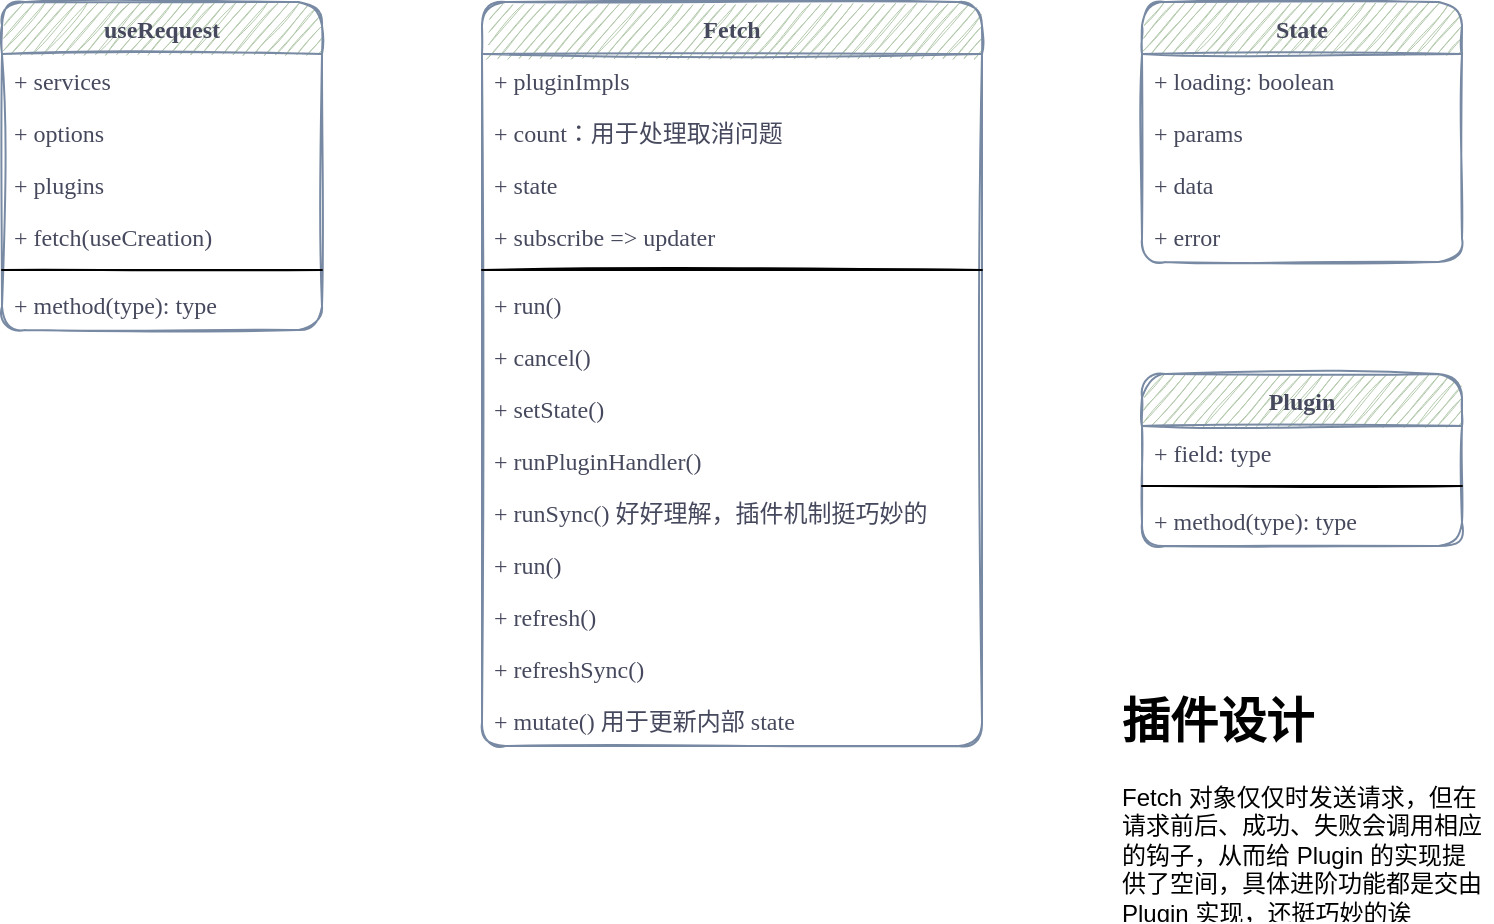 <mxfile version="17.1.5" type="github">
  <diagram id="Ii1zNQ2N5NY0-_m4ovhd" name="第 1 页">
    <mxGraphModel dx="1826" dy="1191" grid="1" gridSize="10" guides="1" tooltips="1" connect="1" arrows="1" fold="1" page="0" pageScale="1" pageWidth="827" pageHeight="1169" math="0" shadow="0">
      <root>
        <mxCell id="0" />
        <mxCell id="1" parent="0" />
        <mxCell id="xC3BXyrsZDfY8r7Kql8N-2" value="useRequest" style="swimlane;fontStyle=1;align=center;verticalAlign=top;childLayout=stackLayout;horizontal=1;startSize=26;horizontalStack=0;resizeParent=1;resizeParentMax=0;resizeLast=0;collapsible=1;marginBottom=0;rounded=1;sketch=1;fontFamily=Comic Sans MS;fontColor=#46495D;strokeColor=#788AA3;fillColor=#B2C9AB;" vertex="1" parent="1">
          <mxGeometry x="-40" y="-120" width="160" height="164" as="geometry" />
        </mxCell>
        <mxCell id="xC3BXyrsZDfY8r7Kql8N-3" value="+ services&#xa;" style="text;strokeColor=none;fillColor=none;align=left;verticalAlign=top;spacingLeft=4;spacingRight=4;overflow=hidden;rotatable=0;points=[[0,0.5],[1,0.5]];portConstraint=eastwest;rounded=1;sketch=1;fontFamily=Comic Sans MS;fontColor=#46495D;" vertex="1" parent="xC3BXyrsZDfY8r7Kql8N-2">
          <mxGeometry y="26" width="160" height="26" as="geometry" />
        </mxCell>
        <mxCell id="xC3BXyrsZDfY8r7Kql8N-6" value="+ options&#xa;" style="text;strokeColor=none;fillColor=none;align=left;verticalAlign=top;spacingLeft=4;spacingRight=4;overflow=hidden;rotatable=0;points=[[0,0.5],[1,0.5]];portConstraint=eastwest;rounded=1;sketch=1;fontFamily=Comic Sans MS;fontColor=#46495D;" vertex="1" parent="xC3BXyrsZDfY8r7Kql8N-2">
          <mxGeometry y="52" width="160" height="26" as="geometry" />
        </mxCell>
        <mxCell id="xC3BXyrsZDfY8r7Kql8N-7" value="+ plugins&#xa;" style="text;strokeColor=none;fillColor=none;align=left;verticalAlign=top;spacingLeft=4;spacingRight=4;overflow=hidden;rotatable=0;points=[[0,0.5],[1,0.5]];portConstraint=eastwest;rounded=1;sketch=1;fontFamily=Comic Sans MS;fontColor=#46495D;" vertex="1" parent="xC3BXyrsZDfY8r7Kql8N-2">
          <mxGeometry y="78" width="160" height="26" as="geometry" />
        </mxCell>
        <mxCell id="xC3BXyrsZDfY8r7Kql8N-8" value="+ fetch(useCreation)&#xa;" style="text;strokeColor=none;fillColor=none;align=left;verticalAlign=top;spacingLeft=4;spacingRight=4;overflow=hidden;rotatable=0;points=[[0,0.5],[1,0.5]];portConstraint=eastwest;rounded=1;sketch=1;fontFamily=Comic Sans MS;fontColor=#46495D;" vertex="1" parent="xC3BXyrsZDfY8r7Kql8N-2">
          <mxGeometry y="104" width="160" height="26" as="geometry" />
        </mxCell>
        <mxCell id="xC3BXyrsZDfY8r7Kql8N-4" value="" style="line;strokeWidth=1;fillColor=none;align=left;verticalAlign=middle;spacingTop=-1;spacingLeft=3;spacingRight=3;rotatable=0;labelPosition=right;points=[];portConstraint=eastwest;rounded=1;sketch=1;fontFamily=Comic Sans MS;fontColor=#46495D;" vertex="1" parent="xC3BXyrsZDfY8r7Kql8N-2">
          <mxGeometry y="130" width="160" height="8" as="geometry" />
        </mxCell>
        <mxCell id="xC3BXyrsZDfY8r7Kql8N-5" value="+ method(type): type" style="text;strokeColor=none;fillColor=none;align=left;verticalAlign=top;spacingLeft=4;spacingRight=4;overflow=hidden;rotatable=0;points=[[0,0.5],[1,0.5]];portConstraint=eastwest;rounded=1;sketch=1;fontFamily=Comic Sans MS;fontColor=#46495D;" vertex="1" parent="xC3BXyrsZDfY8r7Kql8N-2">
          <mxGeometry y="138" width="160" height="26" as="geometry" />
        </mxCell>
        <mxCell id="xC3BXyrsZDfY8r7Kql8N-9" value="Fetch" style="swimlane;fontStyle=1;align=center;verticalAlign=top;childLayout=stackLayout;horizontal=1;startSize=26;horizontalStack=0;resizeParent=1;resizeParentMax=0;resizeLast=0;collapsible=1;marginBottom=0;rounded=1;sketch=1;fontFamily=Comic Sans MS;fontColor=#46495D;strokeColor=#788AA3;fillColor=#B2C9AB;" vertex="1" parent="1">
          <mxGeometry x="200" y="-120" width="250" height="372" as="geometry" />
        </mxCell>
        <mxCell id="xC3BXyrsZDfY8r7Kql8N-10" value="+ pluginImpls" style="text;strokeColor=none;fillColor=none;align=left;verticalAlign=top;spacingLeft=4;spacingRight=4;overflow=hidden;rotatable=0;points=[[0,0.5],[1,0.5]];portConstraint=eastwest;rounded=1;sketch=1;fontFamily=Comic Sans MS;fontColor=#46495D;" vertex="1" parent="xC3BXyrsZDfY8r7Kql8N-9">
          <mxGeometry y="26" width="250" height="26" as="geometry" />
        </mxCell>
        <mxCell id="xC3BXyrsZDfY8r7Kql8N-15" value="+ count：用于处理取消问题" style="text;strokeColor=none;fillColor=none;align=left;verticalAlign=top;spacingLeft=4;spacingRight=4;overflow=hidden;rotatable=0;points=[[0,0.5],[1,0.5]];portConstraint=eastwest;rounded=1;sketch=1;fontFamily=Comic Sans MS;fontColor=#46495D;" vertex="1" parent="xC3BXyrsZDfY8r7Kql8N-9">
          <mxGeometry y="52" width="250" height="26" as="geometry" />
        </mxCell>
        <mxCell id="xC3BXyrsZDfY8r7Kql8N-14" value="+ state" style="text;strokeColor=none;fillColor=none;align=left;verticalAlign=top;spacingLeft=4;spacingRight=4;overflow=hidden;rotatable=0;points=[[0,0.5],[1,0.5]];portConstraint=eastwest;rounded=1;sketch=1;fontFamily=Comic Sans MS;fontColor=#46495D;" vertex="1" parent="xC3BXyrsZDfY8r7Kql8N-9">
          <mxGeometry y="78" width="250" height="26" as="geometry" />
        </mxCell>
        <mxCell id="xC3BXyrsZDfY8r7Kql8N-24" value="+ subscribe =&gt; updater" style="text;strokeColor=none;fillColor=none;align=left;verticalAlign=top;spacingLeft=4;spacingRight=4;overflow=hidden;rotatable=0;points=[[0,0.5],[1,0.5]];portConstraint=eastwest;rounded=1;sketch=1;fontFamily=Comic Sans MS;fontColor=#46495D;" vertex="1" parent="xC3BXyrsZDfY8r7Kql8N-9">
          <mxGeometry y="104" width="250" height="26" as="geometry" />
        </mxCell>
        <mxCell id="xC3BXyrsZDfY8r7Kql8N-11" value="" style="line;strokeWidth=1;fillColor=none;align=left;verticalAlign=middle;spacingTop=-1;spacingLeft=3;spacingRight=3;rotatable=0;labelPosition=right;points=[];portConstraint=eastwest;rounded=1;sketch=1;fontFamily=Comic Sans MS;fontColor=#46495D;" vertex="1" parent="xC3BXyrsZDfY8r7Kql8N-9">
          <mxGeometry y="130" width="250" height="8" as="geometry" />
        </mxCell>
        <mxCell id="xC3BXyrsZDfY8r7Kql8N-12" value="+ run()" style="text;strokeColor=none;fillColor=none;align=left;verticalAlign=top;spacingLeft=4;spacingRight=4;overflow=hidden;rotatable=0;points=[[0,0.5],[1,0.5]];portConstraint=eastwest;rounded=1;sketch=1;fontFamily=Comic Sans MS;fontColor=#46495D;" vertex="1" parent="xC3BXyrsZDfY8r7Kql8N-9">
          <mxGeometry y="138" width="250" height="26" as="geometry" />
        </mxCell>
        <mxCell id="xC3BXyrsZDfY8r7Kql8N-13" value="+ cancel()" style="text;strokeColor=none;fillColor=none;align=left;verticalAlign=top;spacingLeft=4;spacingRight=4;overflow=hidden;rotatable=0;points=[[0,0.5],[1,0.5]];portConstraint=eastwest;rounded=1;sketch=1;fontFamily=Comic Sans MS;fontColor=#46495D;" vertex="1" parent="xC3BXyrsZDfY8r7Kql8N-9">
          <mxGeometry y="164" width="250" height="26" as="geometry" />
        </mxCell>
        <mxCell id="xC3BXyrsZDfY8r7Kql8N-25" value="+ setState()" style="text;strokeColor=none;fillColor=none;align=left;verticalAlign=top;spacingLeft=4;spacingRight=4;overflow=hidden;rotatable=0;points=[[0,0.5],[1,0.5]];portConstraint=eastwest;rounded=1;sketch=1;fontFamily=Comic Sans MS;fontColor=#46495D;" vertex="1" parent="xC3BXyrsZDfY8r7Kql8N-9">
          <mxGeometry y="190" width="250" height="26" as="geometry" />
        </mxCell>
        <mxCell id="xC3BXyrsZDfY8r7Kql8N-26" value="+ runPluginHandler()" style="text;strokeColor=none;fillColor=none;align=left;verticalAlign=top;spacingLeft=4;spacingRight=4;overflow=hidden;rotatable=0;points=[[0,0.5],[1,0.5]];portConstraint=eastwest;rounded=1;sketch=1;fontFamily=Comic Sans MS;fontColor=#46495D;" vertex="1" parent="xC3BXyrsZDfY8r7Kql8N-9">
          <mxGeometry y="216" width="250" height="26" as="geometry" />
        </mxCell>
        <mxCell id="xC3BXyrsZDfY8r7Kql8N-27" value="+ runSync() 好好理解，插件机制挺巧妙的&#xa;" style="text;strokeColor=none;fillColor=none;align=left;verticalAlign=top;spacingLeft=4;spacingRight=4;overflow=hidden;rotatable=0;points=[[0,0.5],[1,0.5]];portConstraint=eastwest;rounded=1;sketch=1;fontFamily=Comic Sans MS;fontColor=#46495D;" vertex="1" parent="xC3BXyrsZDfY8r7Kql8N-9">
          <mxGeometry y="242" width="250" height="26" as="geometry" />
        </mxCell>
        <mxCell id="xC3BXyrsZDfY8r7Kql8N-28" value="+ run()" style="text;strokeColor=none;fillColor=none;align=left;verticalAlign=top;spacingLeft=4;spacingRight=4;overflow=hidden;rotatable=0;points=[[0,0.5],[1,0.5]];portConstraint=eastwest;rounded=1;sketch=1;fontFamily=Comic Sans MS;fontColor=#46495D;" vertex="1" parent="xC3BXyrsZDfY8r7Kql8N-9">
          <mxGeometry y="268" width="250" height="26" as="geometry" />
        </mxCell>
        <mxCell id="xC3BXyrsZDfY8r7Kql8N-29" value="+ refresh()" style="text;strokeColor=none;fillColor=none;align=left;verticalAlign=top;spacingLeft=4;spacingRight=4;overflow=hidden;rotatable=0;points=[[0,0.5],[1,0.5]];portConstraint=eastwest;rounded=1;sketch=1;fontFamily=Comic Sans MS;fontColor=#46495D;" vertex="1" parent="xC3BXyrsZDfY8r7Kql8N-9">
          <mxGeometry y="294" width="250" height="26" as="geometry" />
        </mxCell>
        <mxCell id="xC3BXyrsZDfY8r7Kql8N-30" value="+ refreshSync()" style="text;strokeColor=none;fillColor=none;align=left;verticalAlign=top;spacingLeft=4;spacingRight=4;overflow=hidden;rotatable=0;points=[[0,0.5],[1,0.5]];portConstraint=eastwest;rounded=1;sketch=1;fontFamily=Comic Sans MS;fontColor=#46495D;" vertex="1" parent="xC3BXyrsZDfY8r7Kql8N-9">
          <mxGeometry y="320" width="250" height="26" as="geometry" />
        </mxCell>
        <mxCell id="xC3BXyrsZDfY8r7Kql8N-31" value="+ mutate() 用于更新内部 state" style="text;strokeColor=none;fillColor=none;align=left;verticalAlign=top;spacingLeft=4;spacingRight=4;overflow=hidden;rotatable=0;points=[[0,0.5],[1,0.5]];portConstraint=eastwest;rounded=1;sketch=1;fontFamily=Comic Sans MS;fontColor=#46495D;" vertex="1" parent="xC3BXyrsZDfY8r7Kql8N-9">
          <mxGeometry y="346" width="250" height="26" as="geometry" />
        </mxCell>
        <mxCell id="xC3BXyrsZDfY8r7Kql8N-17" value="State" style="swimlane;fontStyle=1;align=center;verticalAlign=top;childLayout=stackLayout;horizontal=1;startSize=26;horizontalStack=0;resizeParent=1;resizeParentMax=0;resizeLast=0;collapsible=1;marginBottom=0;rounded=1;sketch=1;fontFamily=Comic Sans MS;fontColor=#46495D;strokeColor=#788AA3;fillColor=#B2C9AB;" vertex="1" parent="1">
          <mxGeometry x="530" y="-120" width="160" height="130" as="geometry" />
        </mxCell>
        <mxCell id="xC3BXyrsZDfY8r7Kql8N-18" value="+ loading: boolean" style="text;strokeColor=none;fillColor=none;align=left;verticalAlign=top;spacingLeft=4;spacingRight=4;overflow=hidden;rotatable=0;points=[[0,0.5],[1,0.5]];portConstraint=eastwest;rounded=1;sketch=1;fontFamily=Comic Sans MS;fontColor=#46495D;" vertex="1" parent="xC3BXyrsZDfY8r7Kql8N-17">
          <mxGeometry y="26" width="160" height="26" as="geometry" />
        </mxCell>
        <mxCell id="xC3BXyrsZDfY8r7Kql8N-21" value="+ params" style="text;strokeColor=none;fillColor=none;align=left;verticalAlign=top;spacingLeft=4;spacingRight=4;overflow=hidden;rotatable=0;points=[[0,0.5],[1,0.5]];portConstraint=eastwest;rounded=1;sketch=1;fontFamily=Comic Sans MS;fontColor=#46495D;" vertex="1" parent="xC3BXyrsZDfY8r7Kql8N-17">
          <mxGeometry y="52" width="160" height="26" as="geometry" />
        </mxCell>
        <mxCell id="xC3BXyrsZDfY8r7Kql8N-22" value="+ data" style="text;strokeColor=none;fillColor=none;align=left;verticalAlign=top;spacingLeft=4;spacingRight=4;overflow=hidden;rotatable=0;points=[[0,0.5],[1,0.5]];portConstraint=eastwest;rounded=1;sketch=1;fontFamily=Comic Sans MS;fontColor=#46495D;" vertex="1" parent="xC3BXyrsZDfY8r7Kql8N-17">
          <mxGeometry y="78" width="160" height="26" as="geometry" />
        </mxCell>
        <mxCell id="xC3BXyrsZDfY8r7Kql8N-23" value="+ error" style="text;strokeColor=none;fillColor=none;align=left;verticalAlign=top;spacingLeft=4;spacingRight=4;overflow=hidden;rotatable=0;points=[[0,0.5],[1,0.5]];portConstraint=eastwest;rounded=1;sketch=1;fontFamily=Comic Sans MS;fontColor=#46495D;" vertex="1" parent="xC3BXyrsZDfY8r7Kql8N-17">
          <mxGeometry y="104" width="160" height="26" as="geometry" />
        </mxCell>
        <mxCell id="xC3BXyrsZDfY8r7Kql8N-32" value="Plugin" style="swimlane;fontStyle=1;align=center;verticalAlign=top;childLayout=stackLayout;horizontal=1;startSize=26;horizontalStack=0;resizeParent=1;resizeParentMax=0;resizeLast=0;collapsible=1;marginBottom=0;rounded=1;sketch=1;fontFamily=Comic Sans MS;fontColor=#46495D;strokeColor=#788AA3;fillColor=#B2C9AB;" vertex="1" parent="1">
          <mxGeometry x="530" y="66" width="160" height="86" as="geometry" />
        </mxCell>
        <mxCell id="xC3BXyrsZDfY8r7Kql8N-33" value="+ field: type" style="text;strokeColor=none;fillColor=none;align=left;verticalAlign=top;spacingLeft=4;spacingRight=4;overflow=hidden;rotatable=0;points=[[0,0.5],[1,0.5]];portConstraint=eastwest;rounded=1;sketch=1;fontFamily=Comic Sans MS;fontColor=#46495D;" vertex="1" parent="xC3BXyrsZDfY8r7Kql8N-32">
          <mxGeometry y="26" width="160" height="26" as="geometry" />
        </mxCell>
        <mxCell id="xC3BXyrsZDfY8r7Kql8N-34" value="" style="line;strokeWidth=1;fillColor=none;align=left;verticalAlign=middle;spacingTop=-1;spacingLeft=3;spacingRight=3;rotatable=0;labelPosition=right;points=[];portConstraint=eastwest;rounded=1;sketch=1;fontFamily=Comic Sans MS;fontColor=#46495D;" vertex="1" parent="xC3BXyrsZDfY8r7Kql8N-32">
          <mxGeometry y="52" width="160" height="8" as="geometry" />
        </mxCell>
        <mxCell id="xC3BXyrsZDfY8r7Kql8N-35" value="+ method(type): type" style="text;strokeColor=none;fillColor=none;align=left;verticalAlign=top;spacingLeft=4;spacingRight=4;overflow=hidden;rotatable=0;points=[[0,0.5],[1,0.5]];portConstraint=eastwest;rounded=1;sketch=1;fontFamily=Comic Sans MS;fontColor=#46495D;" vertex="1" parent="xC3BXyrsZDfY8r7Kql8N-32">
          <mxGeometry y="60" width="160" height="26" as="geometry" />
        </mxCell>
        <mxCell id="xC3BXyrsZDfY8r7Kql8N-36" value="&lt;h1&gt;插件设计&lt;/h1&gt;&lt;p&gt;Fetch 对象仅仅时发送请求，但在请求前后、成功、失败会调用相应的钩子，从而给 Plugin 的实现提供了空间，具体进阶功能都是交由 Plugin 实现，还挺巧妙的诶&lt;/p&gt;" style="text;html=1;strokeColor=none;fillColor=none;spacing=5;spacingTop=-20;whiteSpace=wrap;overflow=hidden;rounded=0;" vertex="1" parent="1">
          <mxGeometry x="515" y="220" width="190" height="120" as="geometry" />
        </mxCell>
      </root>
    </mxGraphModel>
  </diagram>
</mxfile>
